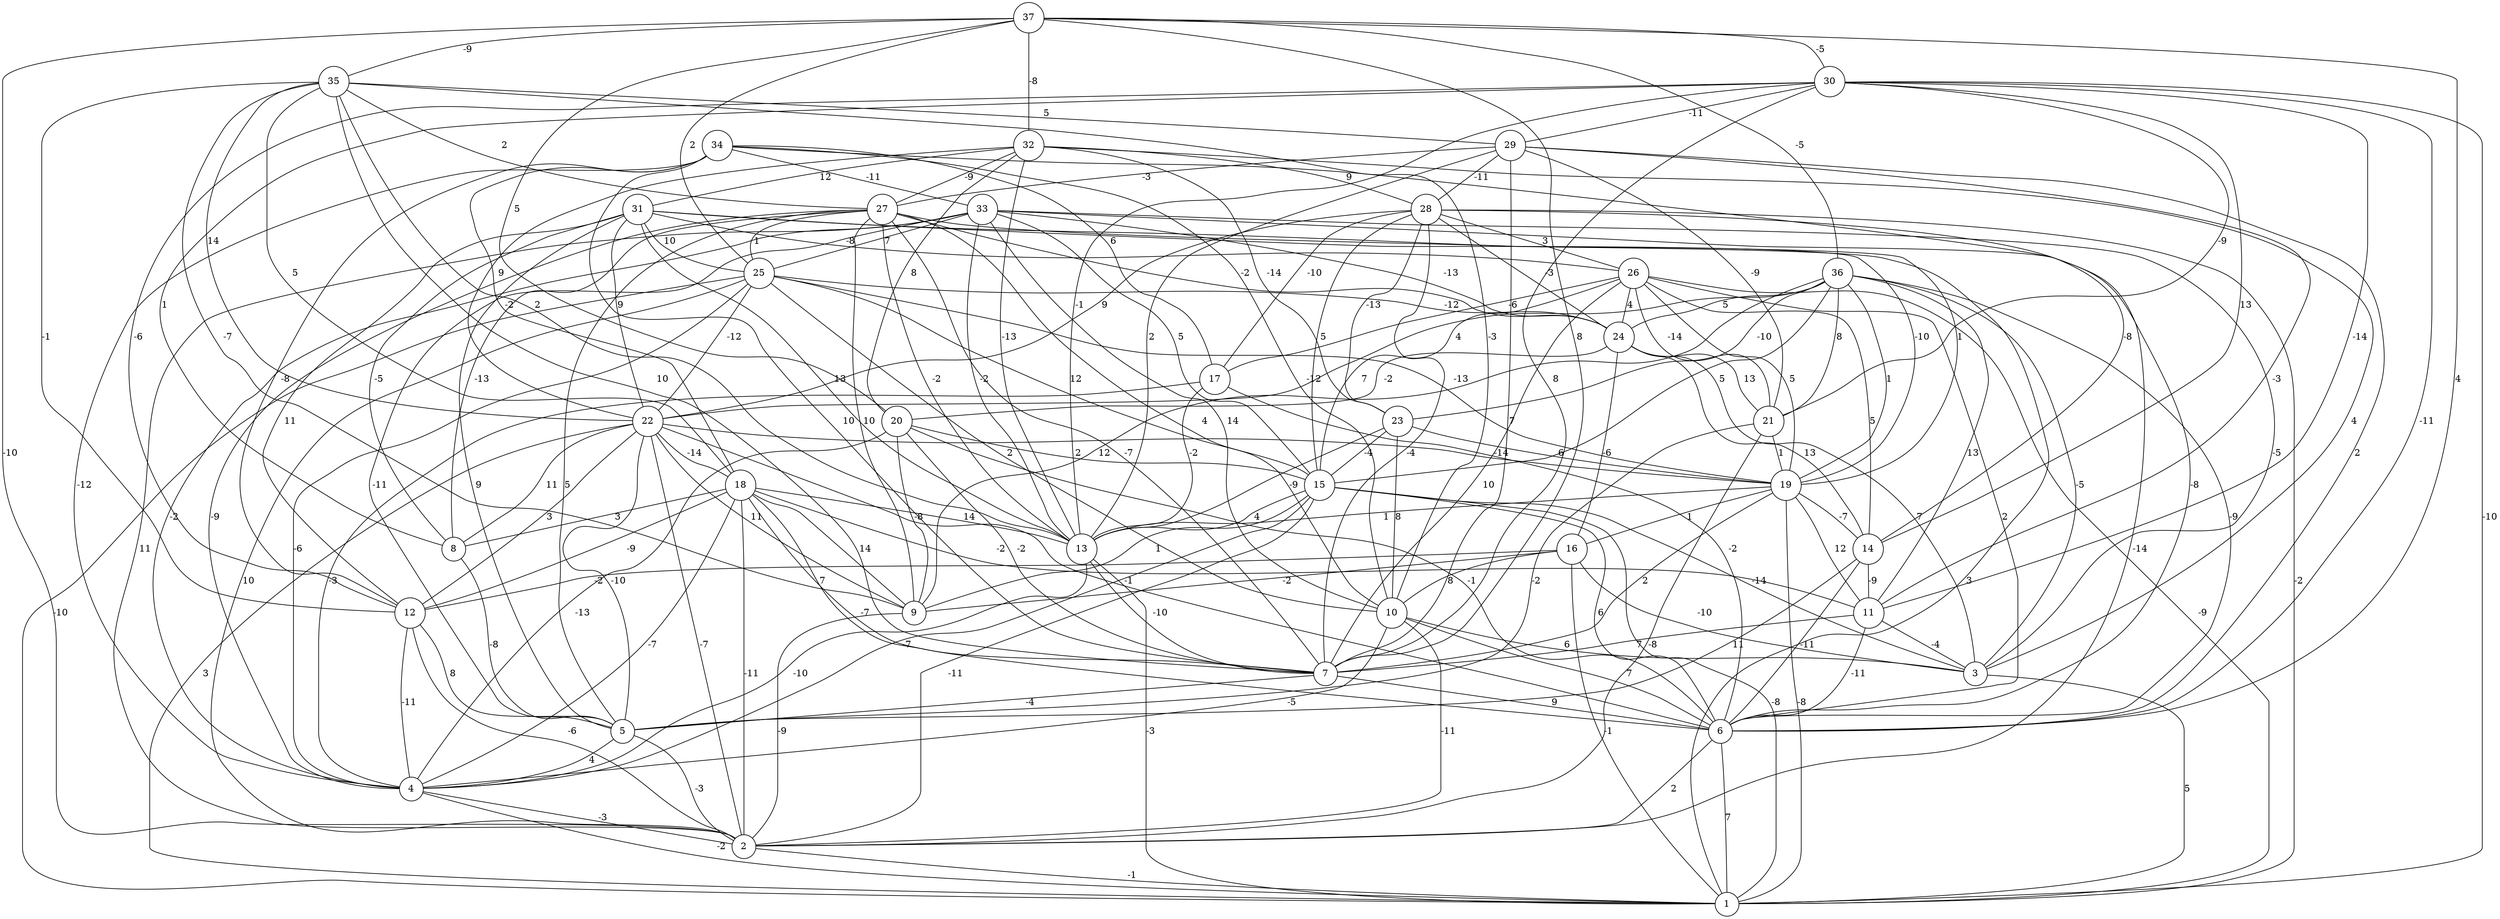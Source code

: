 graph { 
	 fontname="Helvetica,Arial,sans-serif" 
	 node [shape = circle]; 
	 37 -- 2 [label = "-10"];
	 37 -- 6 [label = "4"];
	 37 -- 7 [label = "8"];
	 37 -- 20 [label = "5"];
	 37 -- 25 [label = "2"];
	 37 -- 30 [label = "-5"];
	 37 -- 32 [label = "-8"];
	 37 -- 35 [label = "-9"];
	 37 -- 36 [label = "-5"];
	 36 -- 3 [label = "-5"];
	 36 -- 6 [label = "-9"];
	 36 -- 9 [label = "12"];
	 36 -- 11 [label = "13"];
	 36 -- 15 [label = "5"];
	 36 -- 19 [label = "1"];
	 36 -- 21 [label = "8"];
	 36 -- 22 [label = "4"];
	 36 -- 23 [label = "-10"];
	 36 -- 24 [label = "5"];
	 35 -- 7 [label = "10"];
	 35 -- 9 [label = "-7"];
	 35 -- 10 [label = "-3"];
	 35 -- 12 [label = "-1"];
	 35 -- 13 [label = "2"];
	 35 -- 18 [label = "5"];
	 35 -- 22 [label = "14"];
	 35 -- 27 [label = "2"];
	 35 -- 29 [label = "5"];
	 34 -- 4 [label = "-12"];
	 34 -- 7 [label = "10"];
	 34 -- 10 [label = "-12"];
	 34 -- 12 [label = "-8"];
	 34 -- 14 [label = "-8"];
	 34 -- 17 [label = "6"];
	 34 -- 18 [label = "-2"];
	 34 -- 33 [label = "-11"];
	 33 -- 2 [label = "11"];
	 33 -- 3 [label = "-5"];
	 33 -- 4 [label = "-2"];
	 33 -- 5 [label = "-11"];
	 33 -- 6 [label = "-8"];
	 33 -- 10 [label = "14"];
	 33 -- 13 [label = "-2"];
	 33 -- 15 [label = "5"];
	 33 -- 24 [label = "-13"];
	 33 -- 25 [label = "7"];
	 32 -- 3 [label = "4"];
	 32 -- 13 [label = "-13"];
	 32 -- 20 [label = "8"];
	 32 -- 22 [label = "9"];
	 32 -- 23 [label = "-14"];
	 32 -- 27 [label = "-9"];
	 32 -- 28 [label = "9"];
	 32 -- 31 [label = "12"];
	 31 -- 1 [label = "3"];
	 31 -- 5 [label = "9"];
	 31 -- 8 [label = "-5"];
	 31 -- 12 [label = "11"];
	 31 -- 13 [label = "13"];
	 31 -- 19 [label = "-10"];
	 31 -- 22 [label = "9"];
	 31 -- 25 [label = "10"];
	 31 -- 26 [label = "-8"];
	 30 -- 1 [label = "-10"];
	 30 -- 6 [label = "-11"];
	 30 -- 7 [label = "8"];
	 30 -- 8 [label = "1"];
	 30 -- 11 [label = "-14"];
	 30 -- 12 [label = "-6"];
	 30 -- 13 [label = "-1"];
	 30 -- 14 [label = "13"];
	 30 -- 21 [label = "-9"];
	 30 -- 29 [label = "-11"];
	 29 -- 6 [label = "2"];
	 29 -- 7 [label = "7"];
	 29 -- 11 [label = "-3"];
	 29 -- 13 [label = "2"];
	 29 -- 21 [label = "-9"];
	 29 -- 27 [label = "-3"];
	 29 -- 28 [label = "-11"];
	 28 -- 1 [label = "-2"];
	 28 -- 2 [label = "-14"];
	 28 -- 7 [label = "-4"];
	 28 -- 15 [label = "5"];
	 28 -- 17 [label = "-10"];
	 28 -- 22 [label = "9"];
	 28 -- 23 [label = "-13"];
	 28 -- 24 [label = "-3"];
	 28 -- 26 [label = "3"];
	 27 -- 4 [label = "-9"];
	 27 -- 5 [label = "5"];
	 27 -- 7 [label = "-7"];
	 27 -- 8 [label = "-13"];
	 27 -- 9 [label = "10"];
	 27 -- 10 [label = "4"];
	 27 -- 13 [label = "-2"];
	 27 -- 19 [label = "1"];
	 27 -- 24 [label = "-2"];
	 27 -- 25 [label = "1"];
	 26 -- 1 [label = "-9"];
	 26 -- 6 [label = "2"];
	 26 -- 7 [label = "10"];
	 26 -- 14 [label = "5"];
	 26 -- 15 [label = "7"];
	 26 -- 17 [label = "-6"];
	 26 -- 19 [label = "5"];
	 26 -- 21 [label = "-14"];
	 26 -- 24 [label = "4"];
	 25 -- 1 [label = "-10"];
	 25 -- 2 [label = "10"];
	 25 -- 4 [label = "-6"];
	 25 -- 10 [label = "2"];
	 25 -- 15 [label = "12"];
	 25 -- 19 [label = "-13"];
	 25 -- 22 [label = "-12"];
	 25 -- 24 [label = "-12"];
	 24 -- 3 [label = "7"];
	 24 -- 14 [label = "13"];
	 24 -- 16 [label = "-6"];
	 24 -- 20 [label = "-2"];
	 24 -- 21 [label = "13"];
	 23 -- 10 [label = "8"];
	 23 -- 13 [label = "-9"];
	 23 -- 15 [label = "-4"];
	 23 -- 19 [label = "6"];
	 22 -- 1 [label = "3"];
	 22 -- 2 [label = "-7"];
	 22 -- 5 [label = "-10"];
	 22 -- 6 [label = "-1"];
	 22 -- 8 [label = "11"];
	 22 -- 9 [label = "11"];
	 22 -- 12 [label = "3"];
	 22 -- 18 [label = "-14"];
	 22 -- 19 [label = "-14"];
	 21 -- 2 [label = "-8"];
	 21 -- 5 [label = "-2"];
	 21 -- 19 [label = "1"];
	 20 -- 4 [label = "-13"];
	 20 -- 6 [label = "-1"];
	 20 -- 7 [label = "-2"];
	 20 -- 9 [label = "-8"];
	 20 -- 15 [label = "2"];
	 19 -- 1 [label = "-8"];
	 19 -- 7 [label = "2"];
	 19 -- 11 [label = "12"];
	 19 -- 13 [label = "1"];
	 19 -- 14 [label = "-7"];
	 19 -- 16 [label = "1"];
	 18 -- 2 [label = "-11"];
	 18 -- 4 [label = "-7"];
	 18 -- 6 [label = "-7"];
	 18 -- 7 [label = "7"];
	 18 -- 8 [label = "3"];
	 18 -- 9 [label = "14"];
	 18 -- 11 [label = "-2"];
	 18 -- 12 [label = "-9"];
	 18 -- 13 [label = "14"];
	 17 -- 4 [label = "-3"];
	 17 -- 6 [label = "-2"];
	 17 -- 13 [label = "-2"];
	 16 -- 1 [label = "-1"];
	 16 -- 3 [label = "-10"];
	 16 -- 9 [label = "-2"];
	 16 -- 10 [label = "8"];
	 16 -- 12 [label = "-2"];
	 15 -- 1 [label = "-8"];
	 15 -- 2 [label = "-11"];
	 15 -- 3 [label = "-14"];
	 15 -- 4 [label = "-7"];
	 15 -- 6 [label = "6"];
	 15 -- 9 [label = "1"];
	 15 -- 13 [label = "4"];
	 14 -- 5 [label = "11"];
	 14 -- 6 [label = "-11"];
	 14 -- 11 [label = "-9"];
	 13 -- 1 [label = "-3"];
	 13 -- 4 [label = "-10"];
	 13 -- 7 [label = "-10"];
	 12 -- 2 [label = "-6"];
	 12 -- 4 [label = "-11"];
	 12 -- 5 [label = "8"];
	 11 -- 3 [label = "-4"];
	 11 -- 6 [label = "-11"];
	 11 -- 7 [label = "7"];
	 10 -- 2 [label = "-11"];
	 10 -- 3 [label = "6"];
	 10 -- 4 [label = "-5"];
	 10 -- 6 [label = "7"];
	 9 -- 2 [label = "-9"];
	 8 -- 5 [label = "-8"];
	 7 -- 5 [label = "-4"];
	 7 -- 6 [label = "9"];
	 6 -- 1 [label = "7"];
	 6 -- 2 [label = "2"];
	 5 -- 2 [label = "-3"];
	 5 -- 4 [label = "4"];
	 4 -- 1 [label = "-2"];
	 4 -- 2 [label = "-3"];
	 3 -- 1 [label = "5"];
	 2 -- 1 [label = "-1"];
	 1;
	 2;
	 3;
	 4;
	 5;
	 6;
	 7;
	 8;
	 9;
	 10;
	 11;
	 12;
	 13;
	 14;
	 15;
	 16;
	 17;
	 18;
	 19;
	 20;
	 21;
	 22;
	 23;
	 24;
	 25;
	 26;
	 27;
	 28;
	 29;
	 30;
	 31;
	 32;
	 33;
	 34;
	 35;
	 36;
	 37;
}
